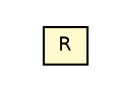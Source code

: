 #!/usr/local/bin/dot
#
# Class diagram 
# Generated by UmlGraph version 4.4 (http://www.spinellis.gr/sw/umlgraph)
#

digraph G {
	edge [fontname="Helvetica",fontsize=10,labelfontname="Helvetica",labelfontsize=10];
	node [fontname="Helvetica",fontsize=10,shape=plaintext];
	// it.apice.sapere.node.android.R
	c66425 [label=<<table border="0" cellborder="1" cellspacing="0" cellpadding="2" port="p" bgcolor="lemonChiffon" href="./R.html">
		<tr><td><table border="0" cellspacing="0" cellpadding="1">
			<tr><td> R </td></tr>
		</table></td></tr>
		</table>>, fontname="Helvetica", fontcolor="black", fontsize=9.0];
}

